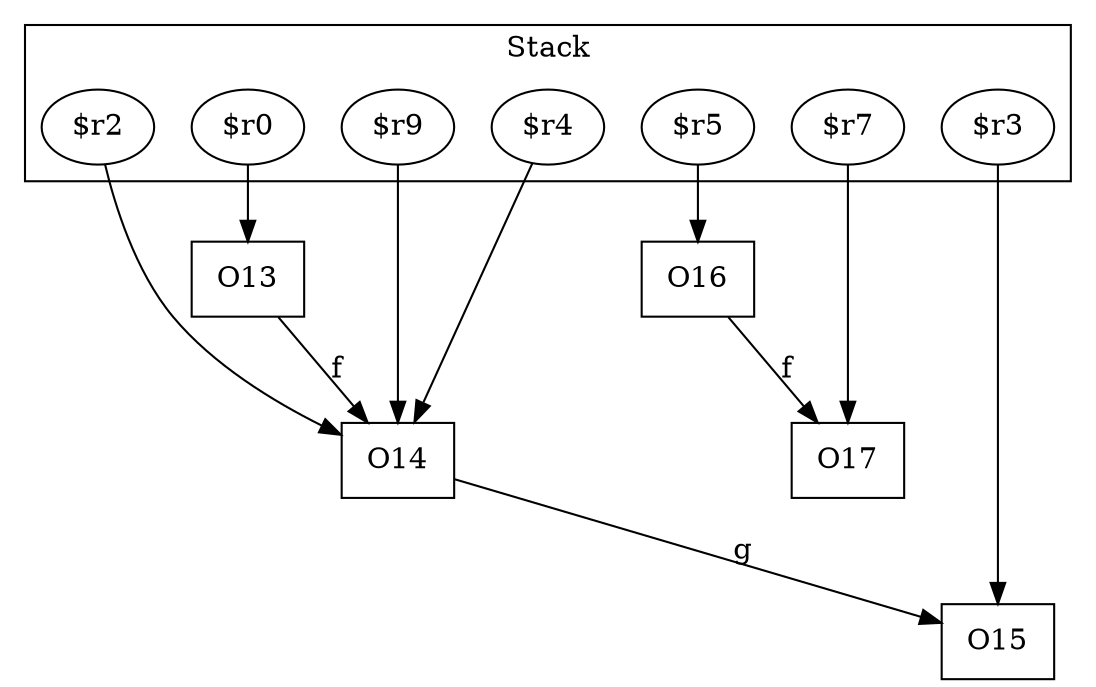 digraph sample {
  rankDir="LR";
  subgraph cluster_0 {
    label="Stack"
    "$r2"; "$r0"; "$r9"; "$r7"; "$r5"; "$r3"; "$r4"; 
  }
  "$r2" -> { O14[shape=box]};
  "$r0" -> { O13[shape=box]};
  "$r9" -> { O14[shape=box]};
  "$r7" -> { O17[shape=box]};
  "$r5" -> { O16[shape=box]};
  "$r3" -> { O15[shape=box]};
  "$r4" -> { O14[shape=box]};
  O13 -> O14[label="f", weight="0.2"]
  O14 -> O15[label="g", weight="0.2"]
  O16 -> O17[label="f", weight="0.2"]
}
